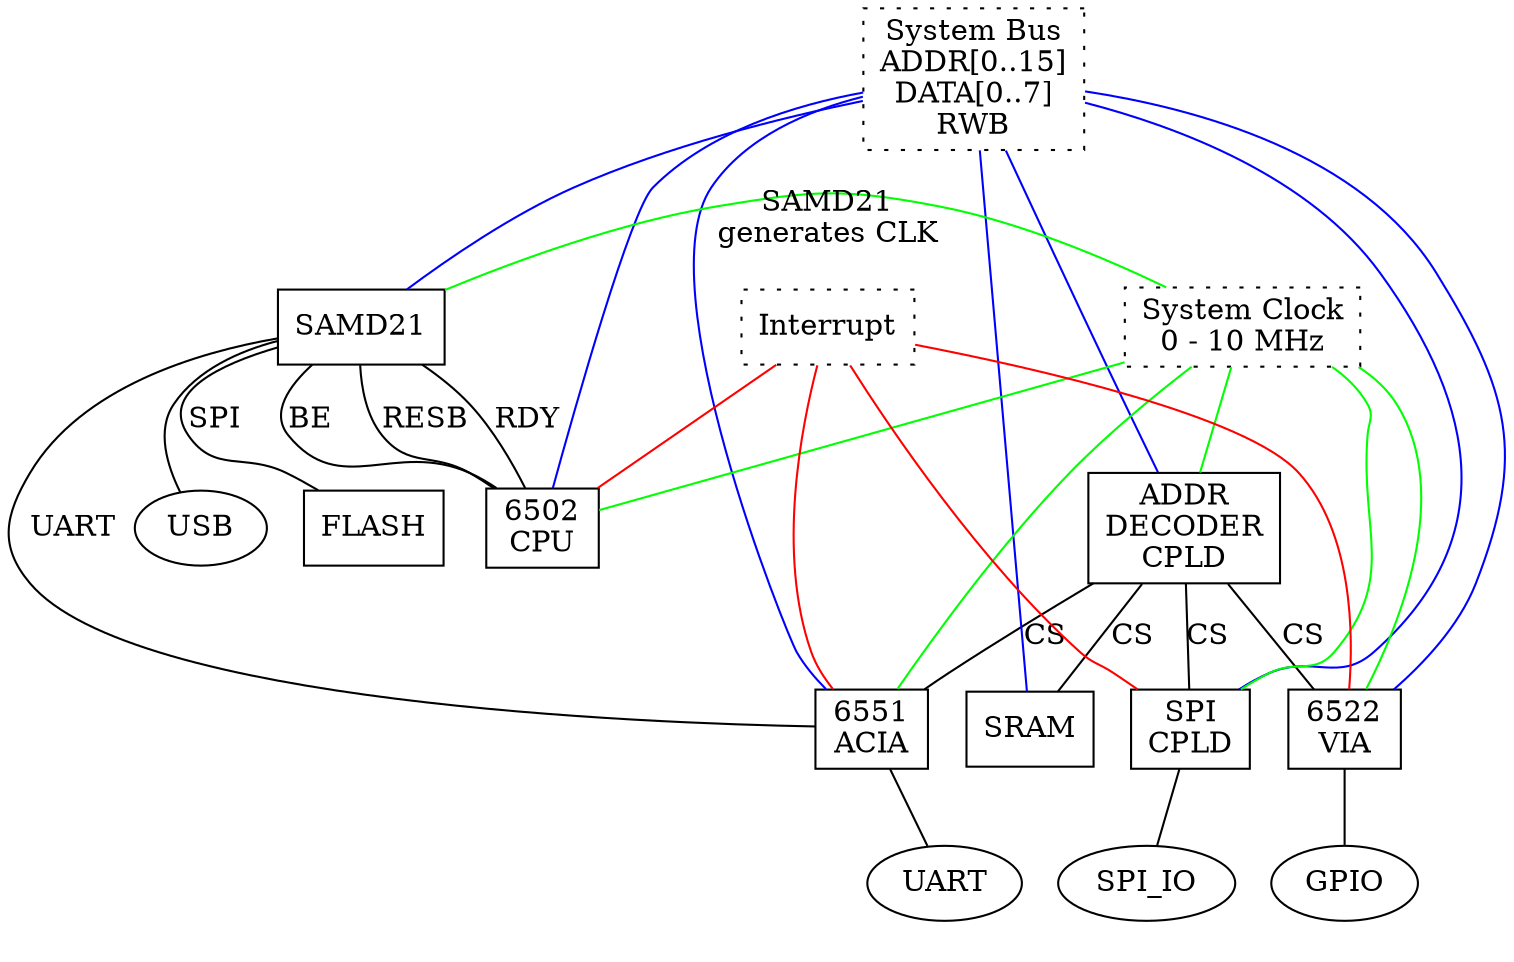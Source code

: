 graph block {

  node [shape = box];

  6502 [label = "6502\nCPU"];
  6522 [label = "6522\nVIA"];
  6551 [label = "6551\nACIA"];
  ADEC [label = "ADDR\nDECODER\nCPLD"];
  SPI  [label = "SPI\nCPLD"];

  {
    node [style = dotted];
    BUS [label = "System Bus\nADDR[0..15]\nDATA[0..7]\nRWB"];
    CLK [label = "System Clock\n0 - 10 MHz"];
    IRQ [label = "Interrupt"];
  }

  subgraph cluster_c {
    style = invisible
    SRAM;
    6522;
    6551;
    SPI;
  }

  subgraph cluster_d {
    style = invisible
    SAMD21;
    FLASH;
    USB [shape = oval];
  }

  // IO ports
  subgraph cluster_e {
    style = invisible;
    node [shape = oval];
    GPIO;
    UART;
    SPI_IO;
  }

  {
    6522 -- GPIO;
    6551 -- UART;
    SPI  -- SPI_IO;
    SAMD21 -- USB;
  }

  {
    edge [color = blue];
    BUS -- 6502;
    BUS -- 6522;
    BUS -- 6551;
    BUS -- ADEC;
    BUS -- SAMD21;
    BUS -- SPI;
    BUS -- SRAM;
  }

  {
    edge [color = green];
    SAMD21 -- CLK [label = "SAMD21\ngenerates CLK"];
    CLK -- 6502;
    CLK -- 6522;
    CLK -- 6551;
    CLK -- SPI;
    CLK -- ADEC;
  }

  {
    edge [color = red];
    IRQ -- 6502
    IRQ -- 6522
    IRQ -- 6551
    IRQ -- SPI
  }

  ADEC -- SRAM [label = CS];
  ADEC -- 6522 [label = CS];
  ADEC -- 6551 [label = CS];
  ADEC -- SPI  [label = CS];

  SAMD21 -- 6502 [label = BE];
  SAMD21 -- 6502 [label = RESB];
  SAMD21 -- 6502 [label = RDY];

  SAMD21 -- FLASH [label = SPI];
  SAMD21 -- 6551 [label = UART];


}
